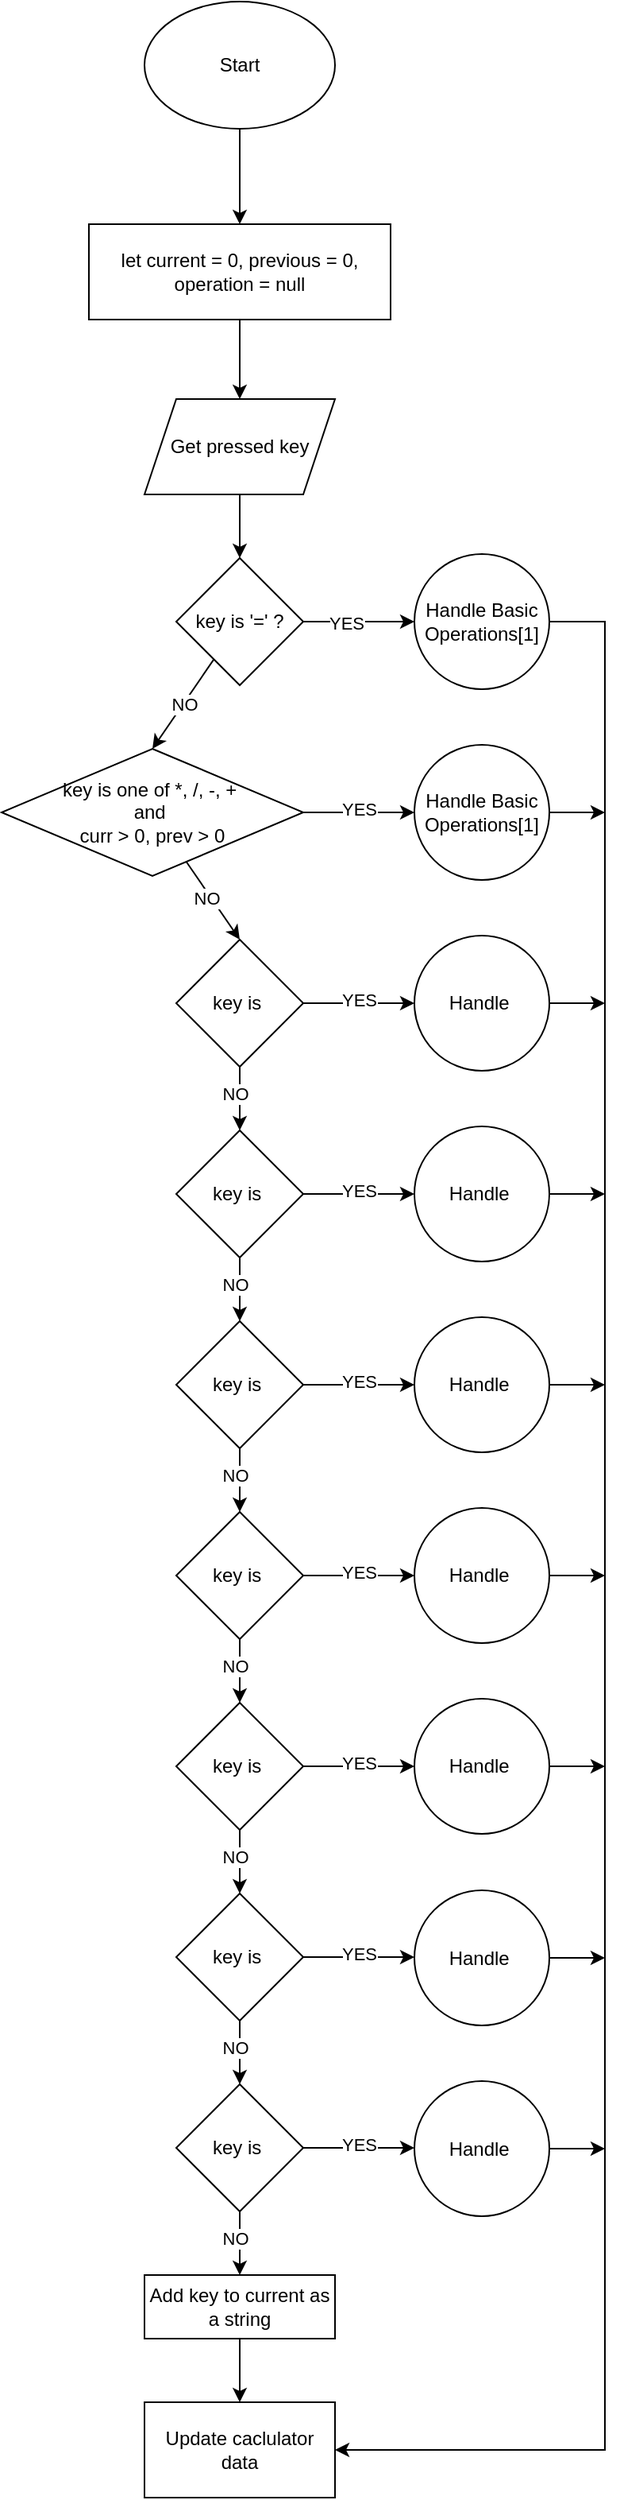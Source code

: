 <mxfile version="15.6.5" type="github" pages="9">
  <diagram id="xSu40a7vG7VUfRqYja6q" name="Calculator">
    <mxGraphModel dx="2365" dy="1473" grid="1" gridSize="10" guides="1" tooltips="1" connect="1" arrows="1" fold="1" page="1" pageScale="1" pageWidth="850" pageHeight="1100" math="0" shadow="0">
      <root>
        <mxCell id="0" />
        <mxCell id="1" parent="0" />
        <mxCell id="aRur6kqJiERIvR7GHr4X-3" value="" style="edgeStyle=orthogonalEdgeStyle;rounded=0;orthogonalLoop=1;jettySize=auto;html=1;" parent="1" source="aRur6kqJiERIvR7GHr4X-1" target="aRur6kqJiERIvR7GHr4X-2" edge="1">
          <mxGeometry relative="1" as="geometry" />
        </mxCell>
        <mxCell id="aRur6kqJiERIvR7GHr4X-1" value="Start" style="ellipse;whiteSpace=wrap;html=1;" parent="1" vertex="1">
          <mxGeometry x="230" y="90" width="120" height="80" as="geometry" />
        </mxCell>
        <mxCell id="aRur6kqJiERIvR7GHr4X-5" value="" style="edgeStyle=orthogonalEdgeStyle;rounded=0;orthogonalLoop=1;jettySize=auto;html=1;" parent="1" source="aRur6kqJiERIvR7GHr4X-2" target="aRur6kqJiERIvR7GHr4X-4" edge="1">
          <mxGeometry relative="1" as="geometry" />
        </mxCell>
        <mxCell id="aRur6kqJiERIvR7GHr4X-2" value="let current = 0, previous = 0, operation = null" style="whiteSpace=wrap;html=1;" parent="1" vertex="1">
          <mxGeometry x="195" y="230" width="190" height="60" as="geometry" />
        </mxCell>
        <mxCell id="aRur6kqJiERIvR7GHr4X-7" value="" style="edgeStyle=orthogonalEdgeStyle;rounded=0;orthogonalLoop=1;jettySize=auto;html=1;" parent="1" source="aRur6kqJiERIvR7GHr4X-4" target="aRur6kqJiERIvR7GHr4X-6" edge="1">
          <mxGeometry relative="1" as="geometry" />
        </mxCell>
        <mxCell id="aRur6kqJiERIvR7GHr4X-4" value="Get pressed key" style="shape=parallelogram;perimeter=parallelogramPerimeter;whiteSpace=wrap;html=1;fixedSize=1;" parent="1" vertex="1">
          <mxGeometry x="230" y="340" width="120" height="60" as="geometry" />
        </mxCell>
        <mxCell id="aRur6kqJiERIvR7GHr4X-8" style="edgeStyle=orthogonalEdgeStyle;rounded=0;orthogonalLoop=1;jettySize=auto;html=1;" parent="1" source="aRur6kqJiERIvR7GHr4X-6" edge="1">
          <mxGeometry relative="1" as="geometry">
            <mxPoint x="400" y="480" as="targetPoint" />
          </mxGeometry>
        </mxCell>
        <mxCell id="aRur6kqJiERIvR7GHr4X-9" value="YES" style="edgeLabel;html=1;align=center;verticalAlign=middle;resizable=0;points=[];" parent="aRur6kqJiERIvR7GHr4X-8" vertex="1" connectable="0">
          <mxGeometry x="-0.231" y="-1" relative="1" as="geometry">
            <mxPoint as="offset" />
          </mxGeometry>
        </mxCell>
        <mxCell id="zKA2xd0DJ9j11pt0yioY-3" style="edgeStyle=none;rounded=0;orthogonalLoop=1;jettySize=auto;html=1;entryX=0.5;entryY=0;entryDx=0;entryDy=0;" parent="1" source="aRur6kqJiERIvR7GHr4X-6" target="aRur6kqJiERIvR7GHr4X-40" edge="1">
          <mxGeometry relative="1" as="geometry" />
        </mxCell>
        <mxCell id="zKA2xd0DJ9j11pt0yioY-4" value="NO" style="edgeLabel;html=1;align=center;verticalAlign=middle;resizable=0;points=[];" parent="zKA2xd0DJ9j11pt0yioY-3" vertex="1" connectable="0">
          <mxGeometry x="-0.05" y="3" relative="1" as="geometry">
            <mxPoint x="-3" as="offset" />
          </mxGeometry>
        </mxCell>
        <mxCell id="aRur6kqJiERIvR7GHr4X-6" value="key is &#39;=&#39; ?" style="rhombus;whiteSpace=wrap;html=1;" parent="1" vertex="1">
          <mxGeometry x="250" y="440" width="80" height="80" as="geometry" />
        </mxCell>
        <mxCell id="zKA2xd0DJ9j11pt0yioY-85" style="edgeStyle=none;rounded=0;orthogonalLoop=1;jettySize=auto;html=1;strokeColor=default;labelBackgroundColor=default;fontColor=default;entryX=1;entryY=0.5;entryDx=0;entryDy=0;" parent="1" source="zKA2xd0DJ9j11pt0yioY-1" edge="1" target="Dlm3L4S7OrK2xYuiwJ55-2">
          <mxGeometry relative="1" as="geometry">
            <mxPoint x="360" y="1640" as="targetPoint" />
            <Array as="points">
              <mxPoint x="520" y="480" />
              <mxPoint x="520" y="1630" />
            </Array>
          </mxGeometry>
        </mxCell>
        <mxCell id="zKA2xd0DJ9j11pt0yioY-1" value="Handle Basic Operations[1]" style="ellipse;whiteSpace=wrap;html=1;aspect=fixed;" parent="1" vertex="1">
          <mxGeometry x="400" y="437.5" width="85" height="85" as="geometry" />
        </mxCell>
        <mxCell id="zKA2xd0DJ9j11pt0yioY-5" style="edgeStyle=none;rounded=0;orthogonalLoop=1;jettySize=auto;html=1;" parent="1" source="aRur6kqJiERIvR7GHr4X-40" edge="1">
          <mxGeometry relative="1" as="geometry">
            <mxPoint x="400" y="600" as="targetPoint" />
          </mxGeometry>
        </mxCell>
        <mxCell id="zKA2xd0DJ9j11pt0yioY-6" value="YES" style="edgeLabel;html=1;align=center;verticalAlign=middle;resizable=0;points=[];" parent="zKA2xd0DJ9j11pt0yioY-5" vertex="1" connectable="0">
          <mxGeometry y="2" relative="1" as="geometry">
            <mxPoint as="offset" />
          </mxGeometry>
        </mxCell>
        <mxCell id="zKA2xd0DJ9j11pt0yioY-9" style="edgeStyle=none;rounded=0;orthogonalLoop=1;jettySize=auto;html=1;" parent="1" source="aRur6kqJiERIvR7GHr4X-40" edge="1">
          <mxGeometry relative="1" as="geometry">
            <mxPoint x="290" y="680" as="targetPoint" />
          </mxGeometry>
        </mxCell>
        <mxCell id="zKA2xd0DJ9j11pt0yioY-10" value="NO" style="edgeLabel;html=1;align=center;verticalAlign=middle;resizable=0;points=[];" parent="zKA2xd0DJ9j11pt0yioY-9" vertex="1" connectable="0">
          <mxGeometry x="-0.15" y="-3" relative="1" as="geometry">
            <mxPoint as="offset" />
          </mxGeometry>
        </mxCell>
        <mxCell id="aRur6kqJiERIvR7GHr4X-40" value="key is one of&amp;nbsp;*, /, -, +&amp;nbsp;&lt;br&gt;and&amp;nbsp;&lt;br&gt;curr &amp;gt; 0, prev &amp;gt; 0" style="rhombus;whiteSpace=wrap;html=1;" parent="1" vertex="1">
          <mxGeometry x="140" y="560" width="190" height="80" as="geometry" />
        </mxCell>
        <mxCell id="zKA2xd0DJ9j11pt0yioY-12" style="edgeStyle=none;rounded=0;orthogonalLoop=1;jettySize=auto;html=1;" parent="1" source="zKA2xd0DJ9j11pt0yioY-16" edge="1">
          <mxGeometry relative="1" as="geometry">
            <mxPoint x="400" y="720" as="targetPoint" />
          </mxGeometry>
        </mxCell>
        <mxCell id="zKA2xd0DJ9j11pt0yioY-13" value="YES" style="edgeLabel;html=1;align=center;verticalAlign=middle;resizable=0;points=[];" parent="zKA2xd0DJ9j11pt0yioY-12" vertex="1" connectable="0">
          <mxGeometry y="2" relative="1" as="geometry">
            <mxPoint as="offset" />
          </mxGeometry>
        </mxCell>
        <mxCell id="zKA2xd0DJ9j11pt0yioY-14" style="edgeStyle=none;rounded=0;orthogonalLoop=1;jettySize=auto;html=1;" parent="1" source="zKA2xd0DJ9j11pt0yioY-16" edge="1">
          <mxGeometry relative="1" as="geometry">
            <mxPoint x="290" y="800" as="targetPoint" />
          </mxGeometry>
        </mxCell>
        <mxCell id="zKA2xd0DJ9j11pt0yioY-15" value="NO" style="edgeLabel;html=1;align=center;verticalAlign=middle;resizable=0;points=[];" parent="zKA2xd0DJ9j11pt0yioY-14" vertex="1" connectable="0">
          <mxGeometry x="-0.15" y="-3" relative="1" as="geometry">
            <mxPoint as="offset" />
          </mxGeometry>
        </mxCell>
        <mxCell id="zKA2xd0DJ9j11pt0yioY-16" value="key is&amp;nbsp;" style="rhombus;whiteSpace=wrap;html=1;" parent="1" vertex="1">
          <mxGeometry x="250" y="680" width="80" height="80" as="geometry" />
        </mxCell>
        <mxCell id="zKA2xd0DJ9j11pt0yioY-18" style="edgeStyle=none;rounded=0;orthogonalLoop=1;jettySize=auto;html=1;" parent="1" source="zKA2xd0DJ9j11pt0yioY-22" edge="1">
          <mxGeometry relative="1" as="geometry">
            <mxPoint x="400" y="840" as="targetPoint" />
          </mxGeometry>
        </mxCell>
        <mxCell id="zKA2xd0DJ9j11pt0yioY-19" value="YES" style="edgeLabel;html=1;align=center;verticalAlign=middle;resizable=0;points=[];" parent="zKA2xd0DJ9j11pt0yioY-18" vertex="1" connectable="0">
          <mxGeometry y="2" relative="1" as="geometry">
            <mxPoint as="offset" />
          </mxGeometry>
        </mxCell>
        <mxCell id="zKA2xd0DJ9j11pt0yioY-20" style="edgeStyle=none;rounded=0;orthogonalLoop=1;jettySize=auto;html=1;" parent="1" source="zKA2xd0DJ9j11pt0yioY-22" edge="1">
          <mxGeometry relative="1" as="geometry">
            <mxPoint x="290" y="920" as="targetPoint" />
          </mxGeometry>
        </mxCell>
        <mxCell id="zKA2xd0DJ9j11pt0yioY-21" value="NO" style="edgeLabel;html=1;align=center;verticalAlign=middle;resizable=0;points=[];" parent="zKA2xd0DJ9j11pt0yioY-20" vertex="1" connectable="0">
          <mxGeometry x="-0.15" y="-3" relative="1" as="geometry">
            <mxPoint as="offset" />
          </mxGeometry>
        </mxCell>
        <mxCell id="zKA2xd0DJ9j11pt0yioY-22" value="key is&amp;nbsp;" style="rhombus;whiteSpace=wrap;html=1;" parent="1" vertex="1">
          <mxGeometry x="250" y="800" width="80" height="80" as="geometry" />
        </mxCell>
        <mxCell id="zKA2xd0DJ9j11pt0yioY-54" style="edgeStyle=none;rounded=0;orthogonalLoop=1;jettySize=auto;html=1;" parent="1" source="zKA2xd0DJ9j11pt0yioY-58" edge="1">
          <mxGeometry relative="1" as="geometry">
            <mxPoint x="400" y="960" as="targetPoint" />
          </mxGeometry>
        </mxCell>
        <mxCell id="zKA2xd0DJ9j11pt0yioY-55" value="YES" style="edgeLabel;html=1;align=center;verticalAlign=middle;resizable=0;points=[];" parent="zKA2xd0DJ9j11pt0yioY-54" vertex="1" connectable="0">
          <mxGeometry y="2" relative="1" as="geometry">
            <mxPoint as="offset" />
          </mxGeometry>
        </mxCell>
        <mxCell id="zKA2xd0DJ9j11pt0yioY-56" style="edgeStyle=none;rounded=0;orthogonalLoop=1;jettySize=auto;html=1;" parent="1" source="zKA2xd0DJ9j11pt0yioY-58" edge="1">
          <mxGeometry relative="1" as="geometry">
            <mxPoint x="290" y="1040" as="targetPoint" />
          </mxGeometry>
        </mxCell>
        <mxCell id="zKA2xd0DJ9j11pt0yioY-57" value="NO" style="edgeLabel;html=1;align=center;verticalAlign=middle;resizable=0;points=[];" parent="zKA2xd0DJ9j11pt0yioY-56" vertex="1" connectable="0">
          <mxGeometry x="-0.15" y="-3" relative="1" as="geometry">
            <mxPoint as="offset" />
          </mxGeometry>
        </mxCell>
        <mxCell id="zKA2xd0DJ9j11pt0yioY-58" value="key is&amp;nbsp;" style="rhombus;whiteSpace=wrap;html=1;" parent="1" vertex="1">
          <mxGeometry x="250" y="920" width="80" height="80" as="geometry" />
        </mxCell>
        <mxCell id="zKA2xd0DJ9j11pt0yioY-60" style="edgeStyle=none;rounded=0;orthogonalLoop=1;jettySize=auto;html=1;" parent="1" source="zKA2xd0DJ9j11pt0yioY-64" edge="1">
          <mxGeometry relative="1" as="geometry">
            <mxPoint x="400" y="1080" as="targetPoint" />
          </mxGeometry>
        </mxCell>
        <mxCell id="zKA2xd0DJ9j11pt0yioY-61" value="YES" style="edgeLabel;html=1;align=center;verticalAlign=middle;resizable=0;points=[];" parent="zKA2xd0DJ9j11pt0yioY-60" vertex="1" connectable="0">
          <mxGeometry y="2" relative="1" as="geometry">
            <mxPoint as="offset" />
          </mxGeometry>
        </mxCell>
        <mxCell id="zKA2xd0DJ9j11pt0yioY-62" style="edgeStyle=none;rounded=0;orthogonalLoop=1;jettySize=auto;html=1;" parent="1" source="zKA2xd0DJ9j11pt0yioY-64" edge="1">
          <mxGeometry relative="1" as="geometry">
            <mxPoint x="290" y="1160" as="targetPoint" />
          </mxGeometry>
        </mxCell>
        <mxCell id="zKA2xd0DJ9j11pt0yioY-63" value="NO" style="edgeLabel;html=1;align=center;verticalAlign=middle;resizable=0;points=[];" parent="zKA2xd0DJ9j11pt0yioY-62" vertex="1" connectable="0">
          <mxGeometry x="-0.15" y="-3" relative="1" as="geometry">
            <mxPoint as="offset" />
          </mxGeometry>
        </mxCell>
        <mxCell id="zKA2xd0DJ9j11pt0yioY-64" value="key is&amp;nbsp;" style="rhombus;whiteSpace=wrap;html=1;" parent="1" vertex="1">
          <mxGeometry x="250" y="1040" width="80" height="80" as="geometry" />
        </mxCell>
        <mxCell id="zKA2xd0DJ9j11pt0yioY-66" style="edgeStyle=none;rounded=0;orthogonalLoop=1;jettySize=auto;html=1;" parent="1" source="zKA2xd0DJ9j11pt0yioY-70" edge="1">
          <mxGeometry relative="1" as="geometry">
            <mxPoint x="400" y="1200" as="targetPoint" />
          </mxGeometry>
        </mxCell>
        <mxCell id="zKA2xd0DJ9j11pt0yioY-67" value="YES" style="edgeLabel;html=1;align=center;verticalAlign=middle;resizable=0;points=[];" parent="zKA2xd0DJ9j11pt0yioY-66" vertex="1" connectable="0">
          <mxGeometry y="2" relative="1" as="geometry">
            <mxPoint as="offset" />
          </mxGeometry>
        </mxCell>
        <mxCell id="zKA2xd0DJ9j11pt0yioY-68" style="edgeStyle=none;rounded=0;orthogonalLoop=1;jettySize=auto;html=1;" parent="1" source="zKA2xd0DJ9j11pt0yioY-70" edge="1">
          <mxGeometry relative="1" as="geometry">
            <mxPoint x="290" y="1280" as="targetPoint" />
          </mxGeometry>
        </mxCell>
        <mxCell id="zKA2xd0DJ9j11pt0yioY-69" value="NO" style="edgeLabel;html=1;align=center;verticalAlign=middle;resizable=0;points=[];" parent="zKA2xd0DJ9j11pt0yioY-68" vertex="1" connectable="0">
          <mxGeometry x="-0.15" y="-3" relative="1" as="geometry">
            <mxPoint as="offset" />
          </mxGeometry>
        </mxCell>
        <mxCell id="zKA2xd0DJ9j11pt0yioY-70" value="key is&amp;nbsp;" style="rhombus;whiteSpace=wrap;html=1;" parent="1" vertex="1">
          <mxGeometry x="250" y="1160" width="80" height="80" as="geometry" />
        </mxCell>
        <mxCell id="zKA2xd0DJ9j11pt0yioY-72" style="edgeStyle=none;rounded=0;orthogonalLoop=1;jettySize=auto;html=1;" parent="1" source="zKA2xd0DJ9j11pt0yioY-76" edge="1">
          <mxGeometry relative="1" as="geometry">
            <mxPoint x="400" y="1320" as="targetPoint" />
          </mxGeometry>
        </mxCell>
        <mxCell id="zKA2xd0DJ9j11pt0yioY-73" value="YES" style="edgeLabel;html=1;align=center;verticalAlign=middle;resizable=0;points=[];" parent="zKA2xd0DJ9j11pt0yioY-72" vertex="1" connectable="0">
          <mxGeometry y="2" relative="1" as="geometry">
            <mxPoint as="offset" />
          </mxGeometry>
        </mxCell>
        <mxCell id="zKA2xd0DJ9j11pt0yioY-74" style="edgeStyle=none;rounded=0;orthogonalLoop=1;jettySize=auto;html=1;" parent="1" source="zKA2xd0DJ9j11pt0yioY-76" edge="1">
          <mxGeometry relative="1" as="geometry">
            <mxPoint x="290" y="1400" as="targetPoint" />
          </mxGeometry>
        </mxCell>
        <mxCell id="zKA2xd0DJ9j11pt0yioY-75" value="NO" style="edgeLabel;html=1;align=center;verticalAlign=middle;resizable=0;points=[];" parent="zKA2xd0DJ9j11pt0yioY-74" vertex="1" connectable="0">
          <mxGeometry x="-0.15" y="-3" relative="1" as="geometry">
            <mxPoint as="offset" />
          </mxGeometry>
        </mxCell>
        <mxCell id="zKA2xd0DJ9j11pt0yioY-76" value="key is&amp;nbsp;" style="rhombus;whiteSpace=wrap;html=1;" parent="1" vertex="1">
          <mxGeometry x="250" y="1280" width="80" height="80" as="geometry" />
        </mxCell>
        <mxCell id="zKA2xd0DJ9j11pt0yioY-78" style="edgeStyle=none;rounded=0;orthogonalLoop=1;jettySize=auto;html=1;" parent="1" source="zKA2xd0DJ9j11pt0yioY-82" edge="1">
          <mxGeometry relative="1" as="geometry">
            <mxPoint x="400" y="1440" as="targetPoint" />
          </mxGeometry>
        </mxCell>
        <mxCell id="zKA2xd0DJ9j11pt0yioY-79" value="YES" style="edgeLabel;html=1;align=center;verticalAlign=middle;resizable=0;points=[];" parent="zKA2xd0DJ9j11pt0yioY-78" vertex="1" connectable="0">
          <mxGeometry y="2" relative="1" as="geometry">
            <mxPoint as="offset" />
          </mxGeometry>
        </mxCell>
        <mxCell id="zKA2xd0DJ9j11pt0yioY-80" style="edgeStyle=none;rounded=0;orthogonalLoop=1;jettySize=auto;html=1;" parent="1" source="zKA2xd0DJ9j11pt0yioY-82" edge="1">
          <mxGeometry relative="1" as="geometry">
            <mxPoint x="290" y="1520" as="targetPoint" />
          </mxGeometry>
        </mxCell>
        <mxCell id="zKA2xd0DJ9j11pt0yioY-81" value="NO" style="edgeLabel;html=1;align=center;verticalAlign=middle;resizable=0;points=[];" parent="zKA2xd0DJ9j11pt0yioY-80" vertex="1" connectable="0">
          <mxGeometry x="-0.15" y="-3" relative="1" as="geometry">
            <mxPoint as="offset" />
          </mxGeometry>
        </mxCell>
        <mxCell id="zKA2xd0DJ9j11pt0yioY-82" value="key is&amp;nbsp;" style="rhombus;whiteSpace=wrap;html=1;" parent="1" vertex="1">
          <mxGeometry x="250" y="1400" width="80" height="80" as="geometry" />
        </mxCell>
        <mxCell id="zKA2xd0DJ9j11pt0yioY-87" style="edgeStyle=none;rounded=0;orthogonalLoop=1;jettySize=auto;html=1;" parent="1" source="zKA2xd0DJ9j11pt0yioY-83" edge="1">
          <mxGeometry relative="1" as="geometry">
            <mxPoint x="520" y="1440.5" as="targetPoint" />
          </mxGeometry>
        </mxCell>
        <mxCell id="zKA2xd0DJ9j11pt0yioY-83" value="Handle&amp;nbsp;" style="ellipse;whiteSpace=wrap;html=1;aspect=fixed;" parent="1" vertex="1">
          <mxGeometry x="400" y="1398" width="85" height="85" as="geometry" />
        </mxCell>
        <mxCell id="Dlm3L4S7OrK2xYuiwJ55-1" style="edgeStyle=orthogonalEdgeStyle;rounded=0;orthogonalLoop=1;jettySize=auto;html=1;strokeColor=default;labelBackgroundColor=default;fontColor=default;" edge="1" parent="1" source="zKA2xd0DJ9j11pt0yioY-84">
          <mxGeometry relative="1" as="geometry">
            <mxPoint x="290" y="1600" as="targetPoint" />
          </mxGeometry>
        </mxCell>
        <mxCell id="zKA2xd0DJ9j11pt0yioY-84" value="Add key to current as a string" style="rounded=0;whiteSpace=wrap;html=1;" parent="1" vertex="1">
          <mxGeometry x="230" y="1520" width="120" height="40" as="geometry" />
        </mxCell>
        <mxCell id="zKA2xd0DJ9j11pt0yioY-90" style="edgeStyle=none;rounded=0;orthogonalLoop=1;jettySize=auto;html=1;" parent="1" source="zKA2xd0DJ9j11pt0yioY-91" edge="1">
          <mxGeometry relative="1" as="geometry">
            <mxPoint x="520" y="1320.5" as="targetPoint" />
          </mxGeometry>
        </mxCell>
        <mxCell id="zKA2xd0DJ9j11pt0yioY-91" value="Handle&amp;nbsp;" style="ellipse;whiteSpace=wrap;html=1;aspect=fixed;" parent="1" vertex="1">
          <mxGeometry x="400" y="1278" width="85" height="85" as="geometry" />
        </mxCell>
        <mxCell id="zKA2xd0DJ9j11pt0yioY-92" style="edgeStyle=none;rounded=0;orthogonalLoop=1;jettySize=auto;html=1;" parent="1" source="zKA2xd0DJ9j11pt0yioY-93" edge="1">
          <mxGeometry relative="1" as="geometry">
            <mxPoint x="520" y="1200" as="targetPoint" />
          </mxGeometry>
        </mxCell>
        <mxCell id="zKA2xd0DJ9j11pt0yioY-93" value="Handle&amp;nbsp;" style="ellipse;whiteSpace=wrap;html=1;aspect=fixed;" parent="1" vertex="1">
          <mxGeometry x="400" y="1157.5" width="85" height="85" as="geometry" />
        </mxCell>
        <mxCell id="zKA2xd0DJ9j11pt0yioY-94" style="edgeStyle=none;rounded=0;orthogonalLoop=1;jettySize=auto;html=1;" parent="1" source="zKA2xd0DJ9j11pt0yioY-95" edge="1">
          <mxGeometry relative="1" as="geometry">
            <mxPoint x="520" y="1080" as="targetPoint" />
          </mxGeometry>
        </mxCell>
        <mxCell id="zKA2xd0DJ9j11pt0yioY-95" value="Handle&amp;nbsp;" style="ellipse;whiteSpace=wrap;html=1;aspect=fixed;" parent="1" vertex="1">
          <mxGeometry x="400" y="1037.5" width="85" height="85" as="geometry" />
        </mxCell>
        <mxCell id="zKA2xd0DJ9j11pt0yioY-96" style="edgeStyle=none;rounded=0;orthogonalLoop=1;jettySize=auto;html=1;" parent="1" source="zKA2xd0DJ9j11pt0yioY-97" edge="1">
          <mxGeometry relative="1" as="geometry">
            <mxPoint x="520" y="960" as="targetPoint" />
          </mxGeometry>
        </mxCell>
        <mxCell id="zKA2xd0DJ9j11pt0yioY-97" value="Handle&amp;nbsp;" style="ellipse;whiteSpace=wrap;html=1;aspect=fixed;" parent="1" vertex="1">
          <mxGeometry x="400" y="917.5" width="85" height="85" as="geometry" />
        </mxCell>
        <mxCell id="zKA2xd0DJ9j11pt0yioY-98" style="edgeStyle=none;rounded=0;orthogonalLoop=1;jettySize=auto;html=1;" parent="1" source="zKA2xd0DJ9j11pt0yioY-99" edge="1">
          <mxGeometry relative="1" as="geometry">
            <mxPoint x="520" y="840" as="targetPoint" />
          </mxGeometry>
        </mxCell>
        <mxCell id="zKA2xd0DJ9j11pt0yioY-99" value="Handle&amp;nbsp;" style="ellipse;whiteSpace=wrap;html=1;aspect=fixed;" parent="1" vertex="1">
          <mxGeometry x="400" y="797.5" width="85" height="85" as="geometry" />
        </mxCell>
        <mxCell id="zKA2xd0DJ9j11pt0yioY-100" style="edgeStyle=none;rounded=0;orthogonalLoop=1;jettySize=auto;html=1;" parent="1" source="zKA2xd0DJ9j11pt0yioY-101" edge="1">
          <mxGeometry relative="1" as="geometry">
            <mxPoint x="520" y="720" as="targetPoint" />
          </mxGeometry>
        </mxCell>
        <mxCell id="zKA2xd0DJ9j11pt0yioY-101" value="Handle&amp;nbsp;" style="ellipse;whiteSpace=wrap;html=1;aspect=fixed;" parent="1" vertex="1">
          <mxGeometry x="400" y="677.5" width="85" height="85" as="geometry" />
        </mxCell>
        <mxCell id="zKA2xd0DJ9j11pt0yioY-102" style="edgeStyle=none;rounded=0;orthogonalLoop=1;jettySize=auto;html=1;" parent="1" source="zKA2xd0DJ9j11pt0yioY-103" edge="1">
          <mxGeometry relative="1" as="geometry">
            <mxPoint x="520" y="600" as="targetPoint" />
          </mxGeometry>
        </mxCell>
        <mxCell id="zKA2xd0DJ9j11pt0yioY-103" value="Handle Basic Operations[1]" style="ellipse;whiteSpace=wrap;html=1;aspect=fixed;" parent="1" vertex="1">
          <mxGeometry x="400" y="557.5" width="85" height="85" as="geometry" />
        </mxCell>
        <mxCell id="Dlm3L4S7OrK2xYuiwJ55-2" value="Update caclulator data" style="rounded=0;whiteSpace=wrap;html=1;" vertex="1" parent="1">
          <mxGeometry x="230" y="1600" width="120" height="60" as="geometry" />
        </mxCell>
      </root>
    </mxGraphModel>
  </diagram>
  <diagram id="_Ub66tV9P0cuUdkjwERj" name="Subtask 1">
    <mxGraphModel dx="1186" dy="614" grid="1" gridSize="10" guides="1" tooltips="1" connect="1" arrows="1" fold="1" page="1" pageScale="1" pageWidth="850" pageHeight="1100" math="0" shadow="0">
      <root>
        <mxCell id="tnbGCg5QAzMlKa8FYwe2-0" />
        <mxCell id="tnbGCg5QAzMlKa8FYwe2-1" parent="tnbGCg5QAzMlKa8FYwe2-0" />
        <mxCell id="ixreC24rwAFLtBoSGlwn-27" style="edgeStyle=none;rounded=0;orthogonalLoop=1;jettySize=auto;html=1;entryX=0.5;entryY=0;entryDx=0;entryDy=0;" edge="1" parent="tnbGCg5QAzMlKa8FYwe2-1" target="ixreC24rwAFLtBoSGlwn-3">
          <mxGeometry relative="1" as="geometry">
            <mxPoint x="385" y="160" as="sourcePoint" />
          </mxGeometry>
        </mxCell>
        <mxCell id="ixreC24rwAFLtBoSGlwn-0" value="YES" style="edgeStyle=orthogonalEdgeStyle;rounded=0;orthogonalLoop=1;jettySize=auto;html=1;" edge="1" parent="tnbGCg5QAzMlKa8FYwe2-1" source="ixreC24rwAFLtBoSGlwn-3">
          <mxGeometry relative="1" as="geometry">
            <mxPoint x="510" y="240" as="targetPoint" />
          </mxGeometry>
        </mxCell>
        <mxCell id="ixreC24rwAFLtBoSGlwn-1" value="" style="edgeStyle=orthogonalEdgeStyle;rounded=0;orthogonalLoop=1;jettySize=auto;html=1;" edge="1" parent="tnbGCg5QAzMlKa8FYwe2-1" source="ixreC24rwAFLtBoSGlwn-3" target="ixreC24rwAFLtBoSGlwn-8">
          <mxGeometry relative="1" as="geometry" />
        </mxCell>
        <mxCell id="ixreC24rwAFLtBoSGlwn-2" value="NO" style="edgeLabel;html=1;align=center;verticalAlign=middle;resizable=0;points=[];" vertex="1" connectable="0" parent="ixreC24rwAFLtBoSGlwn-1">
          <mxGeometry x="-0.179" y="1" relative="1" as="geometry">
            <mxPoint as="offset" />
          </mxGeometry>
        </mxCell>
        <mxCell id="ixreC24rwAFLtBoSGlwn-3" value="operation is &#39;+&#39;?" style="rhombus;whiteSpace=wrap;html=1;" vertex="1" parent="tnbGCg5QAzMlKa8FYwe2-1">
          <mxGeometry x="330" y="200" width="110" height="80" as="geometry" />
        </mxCell>
        <mxCell id="ixreC24rwAFLtBoSGlwn-4" value="" style="edgeStyle=orthogonalEdgeStyle;rounded=0;orthogonalLoop=1;jettySize=auto;html=1;" edge="1" parent="tnbGCg5QAzMlKa8FYwe2-1" source="ixreC24rwAFLtBoSGlwn-8" target="ixreC24rwAFLtBoSGlwn-13">
          <mxGeometry relative="1" as="geometry" />
        </mxCell>
        <mxCell id="ixreC24rwAFLtBoSGlwn-5" value="NO" style="edgeLabel;html=1;align=center;verticalAlign=middle;resizable=0;points=[];" vertex="1" connectable="0" parent="ixreC24rwAFLtBoSGlwn-4">
          <mxGeometry x="-0.321" y="-1" relative="1" as="geometry">
            <mxPoint as="offset" />
          </mxGeometry>
        </mxCell>
        <mxCell id="ixreC24rwAFLtBoSGlwn-6" style="edgeStyle=orthogonalEdgeStyle;rounded=0;orthogonalLoop=1;jettySize=auto;html=1;" edge="1" parent="tnbGCg5QAzMlKa8FYwe2-1" source="ixreC24rwAFLtBoSGlwn-8">
          <mxGeometry relative="1" as="geometry">
            <mxPoint x="510" y="360" as="targetPoint" />
          </mxGeometry>
        </mxCell>
        <mxCell id="ixreC24rwAFLtBoSGlwn-7" value="YES" style="edgeLabel;html=1;align=center;verticalAlign=middle;resizable=0;points=[];" vertex="1" connectable="0" parent="ixreC24rwAFLtBoSGlwn-6">
          <mxGeometry x="-0.363" relative="1" as="geometry">
            <mxPoint as="offset" />
          </mxGeometry>
        </mxCell>
        <mxCell id="ixreC24rwAFLtBoSGlwn-8" value="operation is &#39;-&#39;?" style="rhombus;whiteSpace=wrap;html=1;" vertex="1" parent="tnbGCg5QAzMlKa8FYwe2-1">
          <mxGeometry x="330" y="320" width="110" height="80" as="geometry" />
        </mxCell>
        <mxCell id="ixreC24rwAFLtBoSGlwn-9" value="" style="edgeStyle=orthogonalEdgeStyle;rounded=0;orthogonalLoop=1;jettySize=auto;html=1;" edge="1" parent="tnbGCg5QAzMlKa8FYwe2-1" source="ixreC24rwAFLtBoSGlwn-13" target="ixreC24rwAFLtBoSGlwn-17">
          <mxGeometry relative="1" as="geometry" />
        </mxCell>
        <mxCell id="ixreC24rwAFLtBoSGlwn-10" value="NO" style="edgeLabel;html=1;align=center;verticalAlign=middle;resizable=0;points=[];" vertex="1" connectable="0" parent="ixreC24rwAFLtBoSGlwn-9">
          <mxGeometry x="-0.207" y="-2" relative="1" as="geometry">
            <mxPoint as="offset" />
          </mxGeometry>
        </mxCell>
        <mxCell id="ixreC24rwAFLtBoSGlwn-11" style="edgeStyle=orthogonalEdgeStyle;rounded=0;orthogonalLoop=1;jettySize=auto;html=1;" edge="1" parent="tnbGCg5QAzMlKa8FYwe2-1" source="ixreC24rwAFLtBoSGlwn-13">
          <mxGeometry relative="1" as="geometry">
            <mxPoint x="510" y="480" as="targetPoint" />
          </mxGeometry>
        </mxCell>
        <mxCell id="ixreC24rwAFLtBoSGlwn-12" value="YES" style="edgeLabel;html=1;align=center;verticalAlign=middle;resizable=0;points=[];" vertex="1" connectable="0" parent="ixreC24rwAFLtBoSGlwn-11">
          <mxGeometry x="0.127" y="-2" relative="1" as="geometry">
            <mxPoint as="offset" />
          </mxGeometry>
        </mxCell>
        <mxCell id="ixreC24rwAFLtBoSGlwn-13" value="operation is &#39;*&#39;?" style="rhombus;whiteSpace=wrap;html=1;" vertex="1" parent="tnbGCg5QAzMlKa8FYwe2-1">
          <mxGeometry x="330" y="440" width="110" height="80" as="geometry" />
        </mxCell>
        <mxCell id="ixreC24rwAFLtBoSGlwn-14" style="edgeStyle=orthogonalEdgeStyle;rounded=0;orthogonalLoop=1;jettySize=auto;html=1;" edge="1" parent="tnbGCg5QAzMlKa8FYwe2-1" source="ixreC24rwAFLtBoSGlwn-17">
          <mxGeometry relative="1" as="geometry">
            <mxPoint x="510" y="600" as="targetPoint" />
          </mxGeometry>
        </mxCell>
        <mxCell id="ixreC24rwAFLtBoSGlwn-15" value="YES" style="edgeLabel;html=1;align=center;verticalAlign=middle;resizable=0;points=[];" vertex="1" connectable="0" parent="ixreC24rwAFLtBoSGlwn-14">
          <mxGeometry x="-0.053" relative="1" as="geometry">
            <mxPoint as="offset" />
          </mxGeometry>
        </mxCell>
        <mxCell id="ixreC24rwAFLtBoSGlwn-16" style="edgeStyle=none;rounded=0;orthogonalLoop=1;jettySize=auto;html=1;" edge="1" parent="tnbGCg5QAzMlKa8FYwe2-1" source="ixreC24rwAFLtBoSGlwn-17">
          <mxGeometry relative="1" as="geometry">
            <mxPoint x="385" y="680" as="targetPoint" />
          </mxGeometry>
        </mxCell>
        <mxCell id="ixreC24rwAFLtBoSGlwn-17" value="operation is &#39;/&#39;?" style="rhombus;whiteSpace=wrap;html=1;" vertex="1" parent="tnbGCg5QAzMlKa8FYwe2-1">
          <mxGeometry x="330" y="560" width="110" height="80" as="geometry" />
        </mxCell>
        <mxCell id="ixreC24rwAFLtBoSGlwn-18" style="edgeStyle=orthogonalEdgeStyle;rounded=0;orthogonalLoop=1;jettySize=auto;html=1;" edge="1" parent="tnbGCg5QAzMlKa8FYwe2-1" source="ixreC24rwAFLtBoSGlwn-19">
          <mxGeometry relative="1" as="geometry">
            <mxPoint x="390" y="660" as="targetPoint" />
            <Array as="points">
              <mxPoint x="720" y="240" />
            </Array>
          </mxGeometry>
        </mxCell>
        <mxCell id="ixreC24rwAFLtBoSGlwn-19" value="current = previous + current" style="rounded=0;whiteSpace=wrap;html=1;" vertex="1" parent="tnbGCg5QAzMlKa8FYwe2-1">
          <mxGeometry x="510" y="210" width="170" height="60" as="geometry" />
        </mxCell>
        <mxCell id="ixreC24rwAFLtBoSGlwn-20" style="edgeStyle=orthogonalEdgeStyle;rounded=0;orthogonalLoop=1;jettySize=auto;html=1;" edge="1" parent="tnbGCg5QAzMlKa8FYwe2-1" source="ixreC24rwAFLtBoSGlwn-21">
          <mxGeometry relative="1" as="geometry">
            <mxPoint x="720" y="600" as="targetPoint" />
          </mxGeometry>
        </mxCell>
        <mxCell id="ixreC24rwAFLtBoSGlwn-21" value="current = previous / current" style="rounded=0;whiteSpace=wrap;html=1;" vertex="1" parent="tnbGCg5QAzMlKa8FYwe2-1">
          <mxGeometry x="510" y="570" width="170" height="60" as="geometry" />
        </mxCell>
        <mxCell id="ixreC24rwAFLtBoSGlwn-22" style="edgeStyle=orthogonalEdgeStyle;rounded=0;orthogonalLoop=1;jettySize=auto;html=1;" edge="1" parent="tnbGCg5QAzMlKa8FYwe2-1" source="ixreC24rwAFLtBoSGlwn-23">
          <mxGeometry relative="1" as="geometry">
            <mxPoint x="720" y="480" as="targetPoint" />
          </mxGeometry>
        </mxCell>
        <mxCell id="ixreC24rwAFLtBoSGlwn-23" value="current = previous * current" style="rounded=0;whiteSpace=wrap;html=1;" vertex="1" parent="tnbGCg5QAzMlKa8FYwe2-1">
          <mxGeometry x="510" y="450" width="170" height="60" as="geometry" />
        </mxCell>
        <mxCell id="ixreC24rwAFLtBoSGlwn-24" style="edgeStyle=orthogonalEdgeStyle;rounded=0;orthogonalLoop=1;jettySize=auto;html=1;" edge="1" parent="tnbGCg5QAzMlKa8FYwe2-1" source="ixreC24rwAFLtBoSGlwn-25">
          <mxGeometry relative="1" as="geometry">
            <mxPoint x="720" y="360" as="targetPoint" />
          </mxGeometry>
        </mxCell>
        <mxCell id="ixreC24rwAFLtBoSGlwn-25" value="current = previous - current" style="rounded=0;whiteSpace=wrap;html=1;" vertex="1" parent="tnbGCg5QAzMlKa8FYwe2-1">
          <mxGeometry x="510" y="330" width="170" height="60" as="geometry" />
        </mxCell>
        <mxCell id="ixreC24rwAFLtBoSGlwn-29" style="edgeStyle=none;rounded=0;orthogonalLoop=1;jettySize=auto;html=1;" edge="1" parent="tnbGCg5QAzMlKa8FYwe2-1" source="ixreC24rwAFLtBoSGlwn-26">
          <mxGeometry relative="1" as="geometry">
            <mxPoint x="380" y="780" as="targetPoint" />
          </mxGeometry>
        </mxCell>
        <mxCell id="ixreC24rwAFLtBoSGlwn-26" value="previous = 0&lt;br&gt;operation = null" style="rounded=0;whiteSpace=wrap;html=1;" vertex="1" parent="tnbGCg5QAzMlKa8FYwe2-1">
          <mxGeometry x="320" y="680" width="120" height="60" as="geometry" />
        </mxCell>
        <mxCell id="ixreC24rwAFLtBoSGlwn-28" value="Handle Basic Operations" style="ellipse;whiteSpace=wrap;html=1;aspect=fixed;" vertex="1" parent="tnbGCg5QAzMlKa8FYwe2-1">
          <mxGeometry x="342.5" y="80" width="85" height="85" as="geometry" />
        </mxCell>
        <mxCell id="ixreC24rwAFLtBoSGlwn-30" value="Stop" style="ellipse;whiteSpace=wrap;html=1;aspect=fixed;" vertex="1" parent="tnbGCg5QAzMlKa8FYwe2-1">
          <mxGeometry x="340" y="780" width="80" height="80" as="geometry" />
        </mxCell>
      </root>
    </mxGraphModel>
  </diagram>
  <diagram id="KgL8j1TVmbzZvM0Fxe_Y" name="Subtask 2">
    <mxGraphModel dx="1186" dy="614" grid="1" gridSize="10" guides="1" tooltips="1" connect="1" arrows="1" fold="1" page="1" pageScale="1" pageWidth="850" pageHeight="1100" math="0" shadow="0">
      <root>
        <mxCell id="MXdnOgGrFMM8aaMA9DnN-0" />
        <mxCell id="MXdnOgGrFMM8aaMA9DnN-1" parent="MXdnOgGrFMM8aaMA9DnN-0" />
      </root>
    </mxGraphModel>
  </diagram>
  <diagram id="2tMWRjcApSkaWyBUIh5-" name="Subtask 3">
    <mxGraphModel dx="1186" dy="614" grid="1" gridSize="10" guides="1" tooltips="1" connect="1" arrows="1" fold="1" page="1" pageScale="1" pageWidth="850" pageHeight="1100" math="0" shadow="0">
      <root>
        <mxCell id="KqY_TkdUL0Amd4JFTyAv-0" />
        <mxCell id="KqY_TkdUL0Amd4JFTyAv-1" parent="KqY_TkdUL0Amd4JFTyAv-0" />
      </root>
    </mxGraphModel>
  </diagram>
  <diagram id="ILCa2D0c6T6jfXzLBnoS" name="Subtask 4">
    <mxGraphModel dx="1186" dy="614" grid="1" gridSize="10" guides="1" tooltips="1" connect="1" arrows="1" fold="1" page="1" pageScale="1" pageWidth="850" pageHeight="1100" math="0" shadow="0">
      <root>
        <mxCell id="nRZqC9c6H8t33VSVMd9p-0" />
        <mxCell id="nRZqC9c6H8t33VSVMd9p-1" parent="nRZqC9c6H8t33VSVMd9p-0" />
      </root>
    </mxGraphModel>
  </diagram>
  <diagram id="4bHGCGm5YcNtlGYW7PHf" name="Subtask 5">
    <mxGraphModel dx="1186" dy="614" grid="1" gridSize="10" guides="1" tooltips="1" connect="1" arrows="1" fold="1" page="1" pageScale="1" pageWidth="850" pageHeight="1100" math="0" shadow="0">
      <root>
        <mxCell id="dgO7bStMymKAUU4Umxn5-0" />
        <mxCell id="dgO7bStMymKAUU4Umxn5-1" parent="dgO7bStMymKAUU4Umxn5-0" />
      </root>
    </mxGraphModel>
  </diagram>
  <diagram id="FeyO5YXMeaFic8wWI-Kd" name="Subtask 6">
    <mxGraphModel dx="1186" dy="614" grid="1" gridSize="10" guides="1" tooltips="1" connect="1" arrows="1" fold="1" page="1" pageScale="1" pageWidth="850" pageHeight="1100" math="0" shadow="0">
      <root>
        <mxCell id="eFTcW0kCCDWm_a4-xO6D-0" />
        <mxCell id="eFTcW0kCCDWm_a4-xO6D-1" parent="eFTcW0kCCDWm_a4-xO6D-0" />
        <mxCell id="j0-BMxgCl1cp2Sb9R6CE-0" value="Handle Binary to Deccimal" style="ellipse;whiteSpace=wrap;html=1;aspect=fixed;" vertex="1" parent="eFTcW0kCCDWm_a4-xO6D-1">
          <mxGeometry x="360" y="80" width="80" height="80" as="geometry" />
        </mxCell>
      </root>
    </mxGraphModel>
  </diagram>
  <diagram id="r9AOX0Bzn2MyEccz3o7b" name="Subtask 7">
    <mxGraphModel dx="1186" dy="614" grid="1" gridSize="10" guides="1" tooltips="1" connect="1" arrows="1" fold="1" page="1" pageScale="1" pageWidth="850" pageHeight="1100" math="0" shadow="0">
      <root>
        <mxCell id="JpObwRgecgmDhS3QXtVc-0" />
        <mxCell id="JpObwRgecgmDhS3QXtVc-1" parent="JpObwRgecgmDhS3QXtVc-0" />
      </root>
    </mxGraphModel>
  </diagram>
  <diagram id="mJv1V5qjeyTMCd7WpjkL" name="Subtask 8">
    <mxGraphModel dx="1186" dy="614" grid="1" gridSize="10" guides="1" tooltips="1" connect="1" arrows="1" fold="1" page="1" pageScale="1" pageWidth="850" pageHeight="1100" math="0" shadow="0">
      <root>
        <mxCell id="v4moKGsmZ7238nGYyy82-0" />
        <mxCell id="v4moKGsmZ7238nGYyy82-1" parent="v4moKGsmZ7238nGYyy82-0" />
      </root>
    </mxGraphModel>
  </diagram>
</mxfile>
